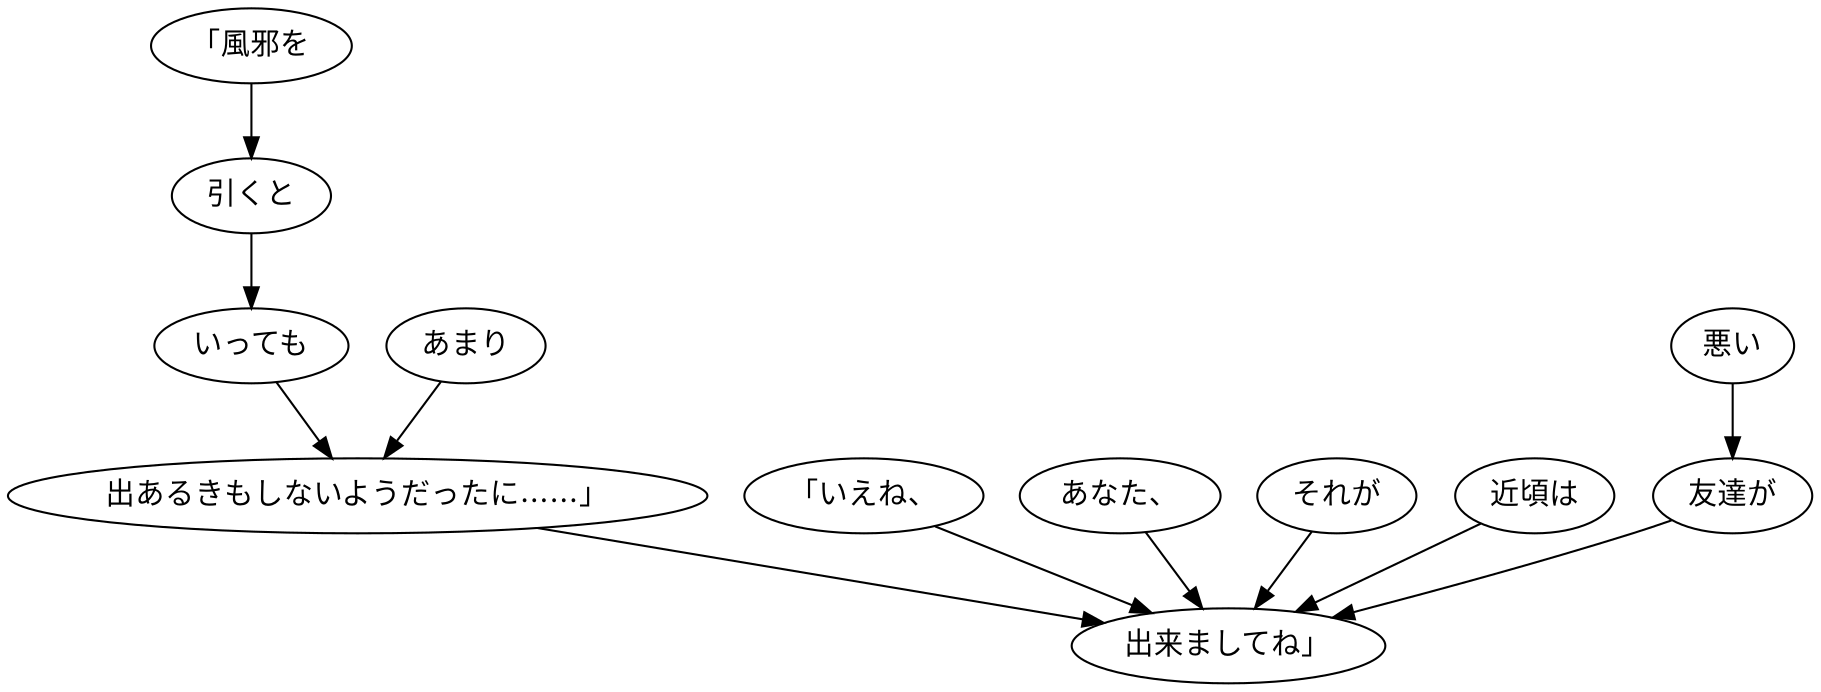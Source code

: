digraph graph937 {
	node0 [label="「風邪を"];
	node1 [label="引くと"];
	node2 [label="いっても"];
	node3 [label="あまり"];
	node4 [label="出あるきもしないようだったに……」"];
	node5 [label="「いえね、"];
	node6 [label="あなた、"];
	node7 [label="それが"];
	node8 [label="近頃は"];
	node9 [label="悪い"];
	node10 [label="友達が"];
	node11 [label="出来ましてね」"];
	node0 -> node1;
	node1 -> node2;
	node2 -> node4;
	node3 -> node4;
	node4 -> node11;
	node5 -> node11;
	node6 -> node11;
	node7 -> node11;
	node8 -> node11;
	node9 -> node10;
	node10 -> node11;
}
